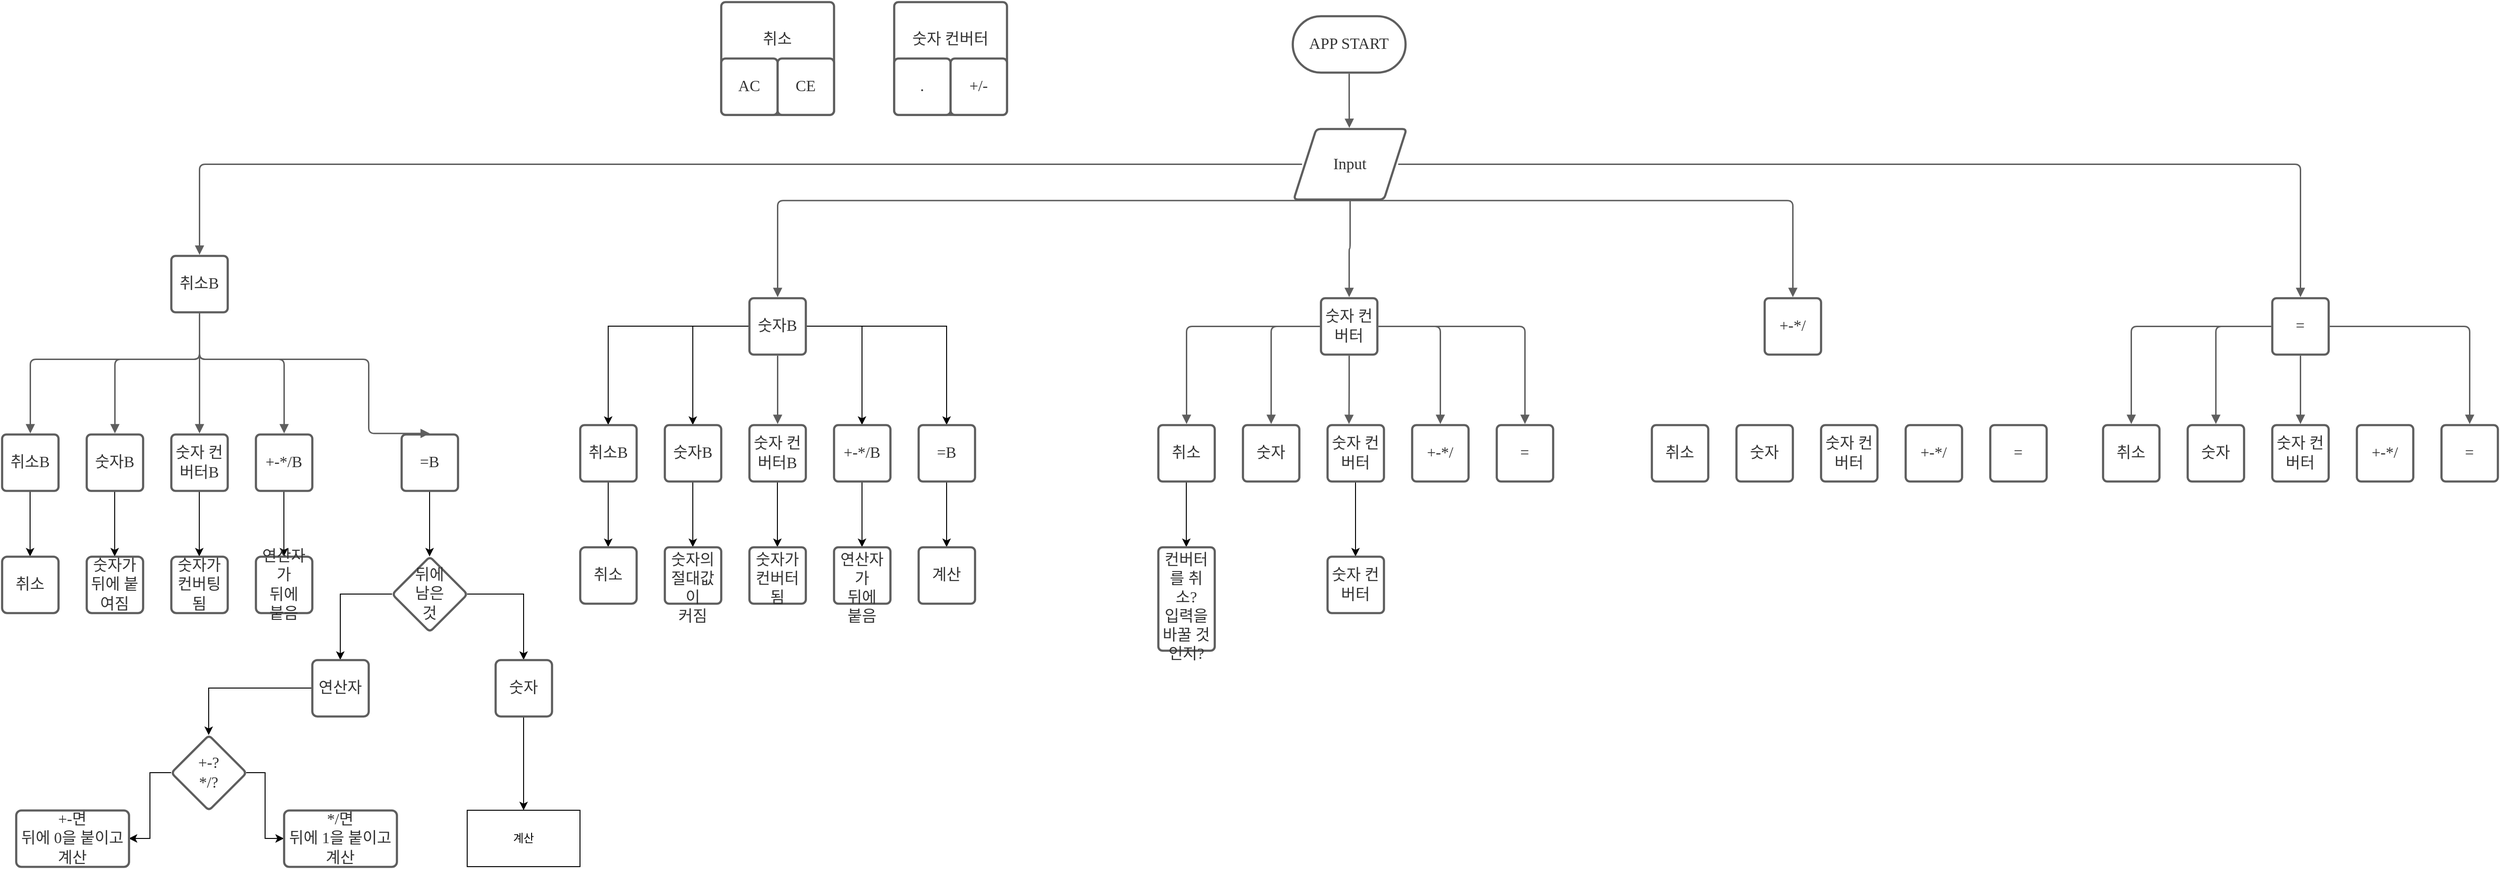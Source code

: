 <mxfile version="14.8.0" type="github" pages="4">
  <diagram id="C5RBs43oDa-KdzZeNtuy" name="Page-1">
    <mxGraphModel dx="2269" dy="733" grid="1" gridSize="10" guides="1" tooltips="1" connect="1" arrows="1" fold="1" page="1" pageScale="1" pageWidth="827" pageHeight="1169" math="0" shadow="0">
      <root>
        <mxCell id="WIyWlLk6GJQsqaUBKTNV-0" />
        <mxCell id="WIyWlLk6GJQsqaUBKTNV-1" parent="WIyWlLk6GJQsqaUBKTNV-0" />
        <UserObject label="숫자 컨버터&#xa;&#xa;" lucidchartObjectId="KyWNMwYH3WZy" id="LHgCffm70DckrtsDiC9W-60">
          <mxCell style="html=1;overflow=block;blockSpacing=1;whiteSpace=wrap;;whiteSpace=wrap;fontSize=16.7;fontFamily=Liberation Serif;fontColor=#333333;spacing=9;strokeColor=#5e5e5e;strokeOpacity=100;rounded=1;absoluteArcSize=1;arcSize=9;strokeWidth=2.3;" parent="WIyWlLk6GJQsqaUBKTNV-1" vertex="1">
            <mxGeometry x="214" y="30" width="120" height="120" as="geometry" />
          </mxCell>
        </UserObject>
        <UserObject label="." lucidchartObjectId="nuVNDIet8_oO" id="LHgCffm70DckrtsDiC9W-61">
          <mxCell style="html=1;overflow=block;blockSpacing=1;whiteSpace=wrap;;whiteSpace=wrap;fontSize=16.7;fontFamily=Liberation Serif;fontColor=#333333;spacing=3.8;strokeColor=#5E5E5E;rounded=1;absoluteArcSize=1;arcSize=9;strokeWidth=2.3;" parent="WIyWlLk6GJQsqaUBKTNV-1" vertex="1">
            <mxGeometry x="214" y="90" width="60" height="60" as="geometry" />
          </mxCell>
        </UserObject>
        <UserObject label="APP START" lucidchartObjectId="mgVNk5NFGN9b" id="LHgCffm70DckrtsDiC9W-62">
          <mxCell style="html=1;overflow=block;blockSpacing=1;whiteSpace=wrap;rounded=1;arcSize=50;whiteSpace=wrap;fontSize=16.7;fontFamily=Liberation Serif;fontColor=#333333;spacing=3.8;strokeColor=#5e5e5e;strokeOpacity=100;strokeWidth=2.3;" parent="WIyWlLk6GJQsqaUBKTNV-1" vertex="1">
            <mxGeometry x="638" y="45" width="120" height="60" as="geometry" />
          </mxCell>
        </UserObject>
        <mxCell id="l8MZ5CgI6nXlYBxxF0XL-36" style="edgeStyle=orthogonalEdgeStyle;rounded=0;orthogonalLoop=1;jettySize=auto;html=1;entryX=0.5;entryY=0;entryDx=0;entryDy=0;" parent="WIyWlLk6GJQsqaUBKTNV-1" source="LHgCffm70DckrtsDiC9W-63" target="LHgCffm70DckrtsDiC9W-89" edge="1">
          <mxGeometry relative="1" as="geometry" />
        </mxCell>
        <mxCell id="l8MZ5CgI6nXlYBxxF0XL-37" style="edgeStyle=orthogonalEdgeStyle;rounded=0;orthogonalLoop=1;jettySize=auto;html=1;" parent="WIyWlLk6GJQsqaUBKTNV-1" source="LHgCffm70DckrtsDiC9W-63" target="LHgCffm70DckrtsDiC9W-86" edge="1">
          <mxGeometry relative="1" as="geometry" />
        </mxCell>
        <mxCell id="l8MZ5CgI6nXlYBxxF0XL-38" style="edgeStyle=orthogonalEdgeStyle;rounded=0;orthogonalLoop=1;jettySize=auto;html=1;" parent="WIyWlLk6GJQsqaUBKTNV-1" source="LHgCffm70DckrtsDiC9W-63" target="LHgCffm70DckrtsDiC9W-87" edge="1">
          <mxGeometry relative="1" as="geometry" />
        </mxCell>
        <mxCell id="l8MZ5CgI6nXlYBxxF0XL-39" style="edgeStyle=orthogonalEdgeStyle;rounded=0;orthogonalLoop=1;jettySize=auto;html=1;" parent="WIyWlLk6GJQsqaUBKTNV-1" source="LHgCffm70DckrtsDiC9W-63" target="LHgCffm70DckrtsDiC9W-88" edge="1">
          <mxGeometry relative="1" as="geometry" />
        </mxCell>
        <UserObject label="숫자B" lucidchartObjectId="FrVNn2fYk4xj" id="LHgCffm70DckrtsDiC9W-63">
          <mxCell style="html=1;overflow=block;blockSpacing=1;whiteSpace=wrap;;whiteSpace=wrap;fontSize=16.7;fontFamily=Liberation Serif;fontColor=#333333;spacing=3.8;strokeColor=#5E5E5E;rounded=1;absoluteArcSize=1;arcSize=9;strokeWidth=2.3;" parent="WIyWlLk6GJQsqaUBKTNV-1" vertex="1">
            <mxGeometry x="60" y="345" width="60" height="60" as="geometry" />
          </mxCell>
        </UserObject>
        <UserObject label="Input" lucidchartObjectId="VtVNoueXyoD4" id="LHgCffm70DckrtsDiC9W-64">
          <mxCell style="html=1;overflow=block;blockSpacing=1;whiteSpace=wrap;shape=parallelogram;perimeter=parallelogramPerimeter;anchorPointDirection=0;whiteSpace=wrap;fontSize=16.7;fontFamily=Liberation Serif;fontColor=#333333;spacing=3.8;strokeColor=#5e5e5e;strokeOpacity=100;rounded=1;absoluteArcSize=1;arcSize=9;strokeWidth=2.3;" parent="WIyWlLk6GJQsqaUBKTNV-1" vertex="1">
            <mxGeometry x="639" y="165" width="120" height="75" as="geometry" />
          </mxCell>
        </UserObject>
        <UserObject label="" lucidchartObjectId="9tVNHRGeXCmq" id="LHgCffm70DckrtsDiC9W-65">
          <mxCell style="html=1;jettySize=18;whiteSpace=wrap;fontSize=13;strokeColor=#5E5E5E;strokeWidth=1.5;rounded=1;arcSize=12;edgeStyle=orthogonalEdgeStyle;startArrow=none;;endArrow=block;endFill=1;;exitX=0.5;exitY=1.019;exitPerimeter=0;entryX=0.493;entryY=-0.015;entryPerimeter=0;" parent="WIyWlLk6GJQsqaUBKTNV-1" source="LHgCffm70DckrtsDiC9W-62" target="LHgCffm70DckrtsDiC9W-64" edge="1">
            <mxGeometry width="100" height="100" relative="1" as="geometry">
              <Array as="points" />
            </mxGeometry>
          </mxCell>
        </UserObject>
        <UserObject label="+-*/" lucidchartObjectId="huVNpf~aIurz" id="LHgCffm70DckrtsDiC9W-66">
          <mxCell style="html=1;overflow=block;blockSpacing=1;whiteSpace=wrap;;whiteSpace=wrap;fontSize=16.7;fontFamily=Liberation Serif;fontColor=#333333;spacing=3.8;strokeColor=#5E5E5E;rounded=1;absoluteArcSize=1;arcSize=9;strokeWidth=2.3;" parent="WIyWlLk6GJQsqaUBKTNV-1" vertex="1">
            <mxGeometry x="1140" y="345" width="60" height="60" as="geometry" />
          </mxCell>
        </UserObject>
        <UserObject label="+/-" lucidchartObjectId="JuVNcj0YmX0R" id="LHgCffm70DckrtsDiC9W-67">
          <mxCell style="html=1;overflow=block;blockSpacing=1;whiteSpace=wrap;;whiteSpace=wrap;fontSize=16.7;fontFamily=Liberation Serif;fontColor=#333333;spacing=3.8;strokeColor=#5E5E5E;rounded=1;absoluteArcSize=1;arcSize=9;strokeWidth=2.3;" parent="WIyWlLk6GJQsqaUBKTNV-1" vertex="1">
            <mxGeometry x="274" y="90" width="60" height="60" as="geometry" />
          </mxCell>
        </UserObject>
        <UserObject label="=" lucidchartObjectId="VuVNXW7MkGjs" id="LHgCffm70DckrtsDiC9W-68">
          <mxCell style="html=1;overflow=block;blockSpacing=1;whiteSpace=wrap;;whiteSpace=wrap;fontSize=16.7;fontFamily=Liberation Serif;fontColor=#333333;spacing=3.8;strokeColor=#5E5E5E;rounded=1;absoluteArcSize=1;arcSize=9;strokeWidth=2.3;" parent="WIyWlLk6GJQsqaUBKTNV-1" vertex="1">
            <mxGeometry x="1680" y="345" width="60" height="60" as="geometry" />
          </mxCell>
        </UserObject>
        <mxCell id="LHgCffm70DckrtsDiC9W-69" value="" style="group;dropTarget=0;" parent="WIyWlLk6GJQsqaUBKTNV-1" vertex="1">
          <mxGeometry x="30" y="30" width="120" height="120" as="geometry" />
        </mxCell>
        <UserObject label="취소&#xa;&#xa;" lucidchartObjectId="tyWNK231tR8q" id="LHgCffm70DckrtsDiC9W-70">
          <mxCell style="html=1;overflow=block;blockSpacing=1;whiteSpace=wrap;;whiteSpace=wrap;fontSize=16.7;fontFamily=Liberation Serif;fontColor=#333333;spacing=3.8;strokeColor=#5e5e5e;strokeOpacity=100;rounded=1;absoluteArcSize=1;arcSize=9;strokeWidth=2.3;" parent="LHgCffm70DckrtsDiC9W-69" vertex="1">
            <mxGeometry width="120" height="120" as="geometry" />
          </mxCell>
        </UserObject>
        <UserObject label="AC" lucidchartObjectId="uuVNdAeCr.8q" id="LHgCffm70DckrtsDiC9W-71">
          <mxCell style="html=1;overflow=block;blockSpacing=1;whiteSpace=wrap;;whiteSpace=wrap;fontSize=16.7;fontFamily=Liberation Serif;fontColor=#333333;spacing=3.8;strokeColor=#5E5E5E;rounded=1;absoluteArcSize=1;arcSize=9;strokeWidth=2.3;" parent="LHgCffm70DckrtsDiC9W-69" vertex="1">
            <mxGeometry y="60" width="60" height="60" as="geometry" />
          </mxCell>
        </UserObject>
        <UserObject label="CE" lucidchartObjectId="CuVNtVET2As3" id="LHgCffm70DckrtsDiC9W-72">
          <mxCell style="html=1;overflow=block;blockSpacing=1;whiteSpace=wrap;;whiteSpace=wrap;fontSize=16.7;fontFamily=Liberation Serif;fontColor=#333333;spacing=3.8;strokeColor=#5E5E5E;rounded=1;absoluteArcSize=1;arcSize=9;strokeWidth=2.3;" parent="LHgCffm70DckrtsDiC9W-69" vertex="1">
            <mxGeometry x="60" y="60" width="60" height="60" as="geometry" />
          </mxCell>
        </UserObject>
        <UserObject label="취소B" lucidchartObjectId="pzWN5SUizB4i" id="LHgCffm70DckrtsDiC9W-73">
          <mxCell style="html=1;overflow=block;blockSpacing=1;whiteSpace=wrap;;whiteSpace=wrap;fontSize=16.7;fontFamily=Liberation Serif;fontColor=#333333;spacing=3.8;strokeColor=#5e5e5e;strokeOpacity=100;rounded=1;absoluteArcSize=1;arcSize=9;strokeWidth=2.3;" parent="WIyWlLk6GJQsqaUBKTNV-1" vertex="1">
            <mxGeometry x="-555" y="300" width="60" height="60" as="geometry" />
          </mxCell>
        </UserObject>
        <UserObject label="" lucidchartObjectId="uzWN5B541Nzq" id="LHgCffm70DckrtsDiC9W-74">
          <mxCell style="html=1;jettySize=18;whiteSpace=wrap;fontSize=13;strokeColor=#5E5E5E;strokeWidth=1.5;rounded=1;arcSize=12;edgeStyle=orthogonalEdgeStyle;startArrow=none;;endArrow=block;endFill=1;;exitX=0.074;exitY=0.5;exitPerimeter=0;entryX=0.5;entryY=-0.019;entryPerimeter=0;" parent="WIyWlLk6GJQsqaUBKTNV-1" source="LHgCffm70DckrtsDiC9W-64" target="LHgCffm70DckrtsDiC9W-73" edge="1">
            <mxGeometry width="100" height="100" relative="1" as="geometry">
              <Array as="points" />
            </mxGeometry>
          </mxCell>
        </UserObject>
        <UserObject label="" lucidchartObjectId="WzWNBxfU9d6w" id="LHgCffm70DckrtsDiC9W-75">
          <mxCell style="html=1;jettySize=18;whiteSpace=wrap;fontSize=13;strokeColor=#5E5E5E;strokeWidth=1.5;rounded=1;arcSize=12;edgeStyle=orthogonalEdgeStyle;startArrow=none;;endArrow=block;endFill=1;;exitX=0.5;exitY=1.015;exitPerimeter=0;entryX=0.5;entryY=-0.019;entryPerimeter=0;" parent="WIyWlLk6GJQsqaUBKTNV-1" source="LHgCffm70DckrtsDiC9W-64" target="LHgCffm70DckrtsDiC9W-63" edge="1">
            <mxGeometry width="100" height="100" relative="1" as="geometry">
              <Array as="points" />
            </mxGeometry>
          </mxCell>
        </UserObject>
        <UserObject label="" lucidchartObjectId="5zWNppFRCRT6" id="LHgCffm70DckrtsDiC9W-76">
          <mxCell style="html=1;jettySize=18;whiteSpace=wrap;fontSize=13;strokeColor=#5E5E5E;strokeWidth=1.5;rounded=1;arcSize=12;edgeStyle=orthogonalEdgeStyle;startArrow=none;;endArrow=block;endFill=1;;exitX=0.5;exitY=1.015;exitPerimeter=0;entryX=0.5;entryY=-0.019;entryPerimeter=0;" parent="WIyWlLk6GJQsqaUBKTNV-1" source="LHgCffm70DckrtsDiC9W-64" target="LHgCffm70DckrtsDiC9W-66" edge="1">
            <mxGeometry width="100" height="100" relative="1" as="geometry">
              <Array as="points" />
            </mxGeometry>
          </mxCell>
        </UserObject>
        <UserObject label="" lucidchartObjectId="8zWNEKR9Epkz" id="LHgCffm70DckrtsDiC9W-77">
          <mxCell style="html=1;jettySize=18;whiteSpace=wrap;fontSize=13;strokeColor=#5E5E5E;strokeWidth=1.5;rounded=1;arcSize=12;edgeStyle=orthogonalEdgeStyle;startArrow=none;;endArrow=block;endFill=1;;exitX=0.926;exitY=0.5;exitPerimeter=0;entryX=0.5;entryY=-0.019;entryPerimeter=0;" parent="WIyWlLk6GJQsqaUBKTNV-1" source="LHgCffm70DckrtsDiC9W-64" target="LHgCffm70DckrtsDiC9W-68" edge="1">
            <mxGeometry width="100" height="100" relative="1" as="geometry">
              <Array as="points" />
            </mxGeometry>
          </mxCell>
        </UserObject>
        <UserObject label="숫자 컨버터" lucidchartObjectId="iAWNhnu0p_EX" id="LHgCffm70DckrtsDiC9W-78">
          <mxCell style="html=1;overflow=block;blockSpacing=1;whiteSpace=wrap;;whiteSpace=wrap;fontSize=16.7;fontFamily=Liberation Serif;fontColor=#333333;spacing=3.8;strokeColor=#5e5e5e;strokeOpacity=100;rounded=1;absoluteArcSize=1;arcSize=9;strokeWidth=2.3;" parent="WIyWlLk6GJQsqaUBKTNV-1" vertex="1">
            <mxGeometry x="668" y="345" width="60" height="60" as="geometry" />
          </mxCell>
        </UserObject>
        <UserObject label="" lucidchartObjectId="yAWNPv2~ir_E" id="LHgCffm70DckrtsDiC9W-79">
          <mxCell style="html=1;jettySize=18;whiteSpace=wrap;fontSize=13;strokeColor=#5E5E5E;strokeWidth=1.5;rounded=1;arcSize=12;edgeStyle=orthogonalEdgeStyle;startArrow=none;;endArrow=block;endFill=1;;exitX=0.5;exitY=1.015;exitPerimeter=0;entryX=0.5;entryY=-0.019;entryPerimeter=0;" parent="WIyWlLk6GJQsqaUBKTNV-1" source="LHgCffm70DckrtsDiC9W-64" target="LHgCffm70DckrtsDiC9W-78" edge="1">
            <mxGeometry width="100" height="100" relative="1" as="geometry">
              <Array as="points" />
            </mxGeometry>
          </mxCell>
        </UserObject>
        <mxCell id="l8MZ5CgI6nXlYBxxF0XL-3" value="" style="edgeStyle=orthogonalEdgeStyle;rounded=0;orthogonalLoop=1;jettySize=auto;html=1;" parent="WIyWlLk6GJQsqaUBKTNV-1" source="LHgCffm70DckrtsDiC9W-80" target="l8MZ5CgI6nXlYBxxF0XL-2" edge="1">
          <mxGeometry relative="1" as="geometry" />
        </mxCell>
        <UserObject label="숫자B" lucidchartObjectId="VAWNCtU7L_xC" id="LHgCffm70DckrtsDiC9W-80">
          <mxCell style="html=1;overflow=block;blockSpacing=1;whiteSpace=wrap;;whiteSpace=wrap;fontSize=16.7;fontFamily=Liberation Serif;fontColor=#333333;spacing=3.8;strokeColor=#5E5E5E;rounded=1;absoluteArcSize=1;arcSize=9;strokeWidth=2.3;" parent="WIyWlLk6GJQsqaUBKTNV-1" vertex="1">
            <mxGeometry x="-645" y="490" width="60" height="60" as="geometry" />
          </mxCell>
        </UserObject>
        <mxCell id="l8MZ5CgI6nXlYBxxF0XL-7" value="" style="edgeStyle=orthogonalEdgeStyle;rounded=0;orthogonalLoop=1;jettySize=auto;html=1;" parent="WIyWlLk6GJQsqaUBKTNV-1" source="LHgCffm70DckrtsDiC9W-81" target="l8MZ5CgI6nXlYBxxF0XL-6" edge="1">
          <mxGeometry relative="1" as="geometry" />
        </mxCell>
        <UserObject label="+-*/B" lucidchartObjectId="VAWNjOx-.~yW" id="LHgCffm70DckrtsDiC9W-81">
          <mxCell style="html=1;overflow=block;blockSpacing=1;whiteSpace=wrap;;whiteSpace=wrap;fontSize=16.7;fontFamily=Liberation Serif;fontColor=#333333;spacing=3.8;strokeColor=#5E5E5E;rounded=1;absoluteArcSize=1;arcSize=9;strokeWidth=2.3;" parent="WIyWlLk6GJQsqaUBKTNV-1" vertex="1">
            <mxGeometry x="-465" y="490" width="60" height="60" as="geometry" />
          </mxCell>
        </UserObject>
        <mxCell id="l8MZ5CgI6nXlYBxxF0XL-12" value="" style="edgeStyle=orthogonalEdgeStyle;rounded=0;orthogonalLoop=1;jettySize=auto;html=1;" parent="WIyWlLk6GJQsqaUBKTNV-1" source="LHgCffm70DckrtsDiC9W-82" target="l8MZ5CgI6nXlYBxxF0XL-11" edge="1">
          <mxGeometry relative="1" as="geometry" />
        </mxCell>
        <UserObject label="=B" lucidchartObjectId="VAWNIYZVF3Uf" id="LHgCffm70DckrtsDiC9W-82">
          <mxCell style="html=1;overflow=block;blockSpacing=1;whiteSpace=wrap;;whiteSpace=wrap;fontSize=16.7;fontFamily=Liberation Serif;fontColor=#333333;spacing=3.8;strokeColor=#5E5E5E;rounded=1;absoluteArcSize=1;arcSize=9;strokeWidth=2.3;" parent="WIyWlLk6GJQsqaUBKTNV-1" vertex="1">
            <mxGeometry x="-310" y="490" width="60" height="60" as="geometry" />
          </mxCell>
        </UserObject>
        <mxCell id="l8MZ5CgI6nXlYBxxF0XL-1" value="" style="edgeStyle=orthogonalEdgeStyle;rounded=0;orthogonalLoop=1;jettySize=auto;html=1;" parent="WIyWlLk6GJQsqaUBKTNV-1" source="LHgCffm70DckrtsDiC9W-83" target="l8MZ5CgI6nXlYBxxF0XL-0" edge="1">
          <mxGeometry relative="1" as="geometry" />
        </mxCell>
        <UserObject label="취소B" lucidchartObjectId="VAWN3B7jyMYn" id="LHgCffm70DckrtsDiC9W-83">
          <mxCell style="html=1;overflow=block;blockSpacing=1;whiteSpace=wrap;;whiteSpace=wrap;fontSize=16.7;fontFamily=Liberation Serif;fontColor=#333333;spacing=3.8;strokeColor=#5e5e5e;strokeOpacity=100;rounded=1;absoluteArcSize=1;arcSize=9;strokeWidth=2.3;" parent="WIyWlLk6GJQsqaUBKTNV-1" vertex="1">
            <mxGeometry x="-735" y="490" width="60" height="60" as="geometry" />
          </mxCell>
        </UserObject>
        <mxCell id="l8MZ5CgI6nXlYBxxF0XL-5" value="" style="edgeStyle=orthogonalEdgeStyle;rounded=0;orthogonalLoop=1;jettySize=auto;html=1;" parent="WIyWlLk6GJQsqaUBKTNV-1" source="LHgCffm70DckrtsDiC9W-84" target="l8MZ5CgI6nXlYBxxF0XL-4" edge="1">
          <mxGeometry relative="1" as="geometry" />
        </mxCell>
        <UserObject label="숫자 컨버터B" lucidchartObjectId="VAWNYlmkgUb." id="LHgCffm70DckrtsDiC9W-84">
          <mxCell style="html=1;overflow=block;blockSpacing=1;whiteSpace=wrap;;whiteSpace=wrap;fontSize=16.7;fontFamily=Liberation Serif;fontColor=#333333;spacing=3.8;strokeColor=#5e5e5e;strokeOpacity=100;rounded=1;absoluteArcSize=1;arcSize=9;strokeWidth=2.3;" parent="WIyWlLk6GJQsqaUBKTNV-1" vertex="1">
            <mxGeometry x="-555" y="490" width="60" height="60" as="geometry" />
          </mxCell>
        </UserObject>
        <UserObject label="" lucidchartObjectId="YBWNUhkeMUw2" id="LHgCffm70DckrtsDiC9W-85">
          <mxCell style="html=1;jettySize=18;whiteSpace=wrap;fontSize=13;strokeColor=#5E5E5E;strokeWidth=1.5;rounded=1;arcSize=12;edgeStyle=orthogonalEdgeStyle;startArrow=none;;endArrow=block;endFill=1;;exitX=0.5;exitY=1.019;exitPerimeter=0;entryX=0.5;entryY=-0.019;entryPerimeter=0;" parent="WIyWlLk6GJQsqaUBKTNV-1" source="LHgCffm70DckrtsDiC9W-63" target="LHgCffm70DckrtsDiC9W-90" edge="1">
            <mxGeometry width="100" height="100" relative="1" as="geometry">
              <Array as="points" />
            </mxGeometry>
          </mxCell>
        </UserObject>
        <mxCell id="l8MZ5CgI6nXlYBxxF0XL-43" value="" style="edgeStyle=orthogonalEdgeStyle;rounded=0;orthogonalLoop=1;jettySize=auto;html=1;" parent="WIyWlLk6GJQsqaUBKTNV-1" source="LHgCffm70DckrtsDiC9W-86" target="l8MZ5CgI6nXlYBxxF0XL-42" edge="1">
          <mxGeometry relative="1" as="geometry" />
        </mxCell>
        <UserObject label="숫자B" lucidchartObjectId="-CWNdIuwsPOV" id="LHgCffm70DckrtsDiC9W-86">
          <mxCell style="html=1;overflow=block;blockSpacing=1;whiteSpace=wrap;;whiteSpace=wrap;fontSize=16.7;fontFamily=Liberation Serif;fontColor=#333333;spacing=3.8;strokeColor=#5E5E5E;rounded=1;absoluteArcSize=1;arcSize=9;strokeWidth=2.3;" parent="WIyWlLk6GJQsqaUBKTNV-1" vertex="1">
            <mxGeometry x="-30" y="480" width="60" height="60" as="geometry" />
          </mxCell>
        </UserObject>
        <mxCell id="l8MZ5CgI6nXlYBxxF0XL-47" value="" style="edgeStyle=orthogonalEdgeStyle;rounded=0;orthogonalLoop=1;jettySize=auto;html=1;" parent="WIyWlLk6GJQsqaUBKTNV-1" source="LHgCffm70DckrtsDiC9W-87" target="l8MZ5CgI6nXlYBxxF0XL-46" edge="1">
          <mxGeometry relative="1" as="geometry" />
        </mxCell>
        <UserObject label="+-*/B" lucidchartObjectId="-CWNX-4qVxLB" id="LHgCffm70DckrtsDiC9W-87">
          <mxCell style="html=1;overflow=block;blockSpacing=1;whiteSpace=wrap;;whiteSpace=wrap;fontSize=16.7;fontFamily=Liberation Serif;fontColor=#333333;spacing=3.8;strokeColor=#5E5E5E;rounded=1;absoluteArcSize=1;arcSize=9;strokeWidth=2.3;" parent="WIyWlLk6GJQsqaUBKTNV-1" vertex="1">
            <mxGeometry x="150" y="480" width="60" height="60" as="geometry" />
          </mxCell>
        </UserObject>
        <mxCell id="l8MZ5CgI6nXlYBxxF0XL-49" value="" style="edgeStyle=orthogonalEdgeStyle;rounded=0;orthogonalLoop=1;jettySize=auto;html=1;" parent="WIyWlLk6GJQsqaUBKTNV-1" source="LHgCffm70DckrtsDiC9W-88" target="l8MZ5CgI6nXlYBxxF0XL-48" edge="1">
          <mxGeometry relative="1" as="geometry" />
        </mxCell>
        <UserObject label="=B" lucidchartObjectId="-CWNwePAIb5S" id="LHgCffm70DckrtsDiC9W-88">
          <mxCell style="html=1;overflow=block;blockSpacing=1;whiteSpace=wrap;;whiteSpace=wrap;fontSize=16.7;fontFamily=Liberation Serif;fontColor=#333333;spacing=3.8;strokeColor=#5E5E5E;rounded=1;absoluteArcSize=1;arcSize=9;strokeWidth=2.3;" parent="WIyWlLk6GJQsqaUBKTNV-1" vertex="1">
            <mxGeometry x="240" y="480" width="60" height="60" as="geometry" />
          </mxCell>
        </UserObject>
        <mxCell id="l8MZ5CgI6nXlYBxxF0XL-41" value="" style="edgeStyle=orthogonalEdgeStyle;rounded=0;orthogonalLoop=1;jettySize=auto;html=1;" parent="WIyWlLk6GJQsqaUBKTNV-1" source="LHgCffm70DckrtsDiC9W-89" target="l8MZ5CgI6nXlYBxxF0XL-40" edge="1">
          <mxGeometry relative="1" as="geometry" />
        </mxCell>
        <UserObject label="취소B" lucidchartObjectId="-CWNaBy1x~v." id="LHgCffm70DckrtsDiC9W-89">
          <mxCell style="html=1;overflow=block;blockSpacing=1;whiteSpace=wrap;;whiteSpace=wrap;fontSize=16.7;fontFamily=Liberation Serif;fontColor=#333333;spacing=3.8;strokeColor=#5e5e5e;strokeOpacity=100;rounded=1;absoluteArcSize=1;arcSize=9;strokeWidth=2.3;" parent="WIyWlLk6GJQsqaUBKTNV-1" vertex="1">
            <mxGeometry x="-120" y="480" width="60" height="60" as="geometry" />
          </mxCell>
        </UserObject>
        <mxCell id="l8MZ5CgI6nXlYBxxF0XL-45" value="" style="edgeStyle=orthogonalEdgeStyle;rounded=0;orthogonalLoop=1;jettySize=auto;html=1;" parent="WIyWlLk6GJQsqaUBKTNV-1" source="LHgCffm70DckrtsDiC9W-90" target="l8MZ5CgI6nXlYBxxF0XL-44" edge="1">
          <mxGeometry relative="1" as="geometry" />
        </mxCell>
        <UserObject label="숫자 컨버터B" lucidchartObjectId="-CWNiwfdcrNu" id="LHgCffm70DckrtsDiC9W-90">
          <mxCell style="html=1;overflow=block;blockSpacing=1;whiteSpace=wrap;;whiteSpace=wrap;fontSize=16.7;fontFamily=Liberation Serif;fontColor=#333333;spacing=3.8;strokeColor=#5e5e5e;strokeOpacity=100;rounded=1;absoluteArcSize=1;arcSize=9;strokeWidth=2.3;" parent="WIyWlLk6GJQsqaUBKTNV-1" vertex="1">
            <mxGeometry x="60" y="480" width="60" height="60" as="geometry" />
          </mxCell>
        </UserObject>
        <UserObject label="숫자" lucidchartObjectId="pDWNaYc4GsOQ" id="LHgCffm70DckrtsDiC9W-91">
          <mxCell style="html=1;overflow=block;blockSpacing=1;whiteSpace=wrap;;whiteSpace=wrap;fontSize=16.7;fontFamily=Liberation Serif;fontColor=#333333;spacing=3.8;strokeColor=#5E5E5E;rounded=1;absoluteArcSize=1;arcSize=9;strokeWidth=2.3;" parent="WIyWlLk6GJQsqaUBKTNV-1" vertex="1">
            <mxGeometry x="585" y="480" width="60" height="60" as="geometry" />
          </mxCell>
        </UserObject>
        <UserObject label="+-*/" lucidchartObjectId="pDWNeIke1l2_" id="LHgCffm70DckrtsDiC9W-92">
          <mxCell style="html=1;overflow=block;blockSpacing=1;whiteSpace=wrap;;whiteSpace=wrap;fontSize=16.7;fontFamily=Liberation Serif;fontColor=#333333;spacing=3.8;strokeColor=#5E5E5E;rounded=1;absoluteArcSize=1;arcSize=9;strokeWidth=2.3;" parent="WIyWlLk6GJQsqaUBKTNV-1" vertex="1">
            <mxGeometry x="765" y="480" width="60" height="60" as="geometry" />
          </mxCell>
        </UserObject>
        <UserObject label="=" lucidchartObjectId="pDWNMKfy0GQz" id="LHgCffm70DckrtsDiC9W-93">
          <mxCell style="html=1;overflow=block;blockSpacing=1;whiteSpace=wrap;;whiteSpace=wrap;fontSize=16.7;fontFamily=Liberation Serif;fontColor=#333333;spacing=3.8;strokeColor=#5E5E5E;rounded=1;absoluteArcSize=1;arcSize=9;strokeWidth=2.3;" parent="WIyWlLk6GJQsqaUBKTNV-1" vertex="1">
            <mxGeometry x="855" y="480" width="60" height="60" as="geometry" />
          </mxCell>
        </UserObject>
        <mxCell id="l8MZ5CgI6nXlYBxxF0XL-51" value="" style="edgeStyle=orthogonalEdgeStyle;rounded=0;orthogonalLoop=1;jettySize=auto;html=1;" parent="WIyWlLk6GJQsqaUBKTNV-1" source="LHgCffm70DckrtsDiC9W-94" target="l8MZ5CgI6nXlYBxxF0XL-50" edge="1">
          <mxGeometry relative="1" as="geometry" />
        </mxCell>
        <UserObject label="취소" lucidchartObjectId="pDWNdVCs~D7K" id="LHgCffm70DckrtsDiC9W-94">
          <mxCell style="html=1;overflow=block;blockSpacing=1;whiteSpace=wrap;;whiteSpace=wrap;fontSize=16.7;fontFamily=Liberation Serif;fontColor=#333333;spacing=3.8;strokeColor=#5e5e5e;strokeOpacity=100;rounded=1;absoluteArcSize=1;arcSize=9;strokeWidth=2.3;" parent="WIyWlLk6GJQsqaUBKTNV-1" vertex="1">
            <mxGeometry x="495" y="480" width="60" height="60" as="geometry" />
          </mxCell>
        </UserObject>
        <mxCell id="l8MZ5CgI6nXlYBxxF0XL-55" value="" style="edgeStyle=orthogonalEdgeStyle;rounded=0;orthogonalLoop=1;jettySize=auto;html=1;" parent="WIyWlLk6GJQsqaUBKTNV-1" source="LHgCffm70DckrtsDiC9W-95" target="l8MZ5CgI6nXlYBxxF0XL-54" edge="1">
          <mxGeometry relative="1" as="geometry" />
        </mxCell>
        <UserObject label="숫자 컨버터" lucidchartObjectId="pDWNcTIIC2K_" id="LHgCffm70DckrtsDiC9W-95">
          <mxCell style="html=1;overflow=block;blockSpacing=1;whiteSpace=wrap;;whiteSpace=wrap;fontSize=16.7;fontFamily=Liberation Serif;fontColor=#333333;spacing=3.8;strokeColor=#5e5e5e;strokeOpacity=100;rounded=1;absoluteArcSize=1;arcSize=9;strokeWidth=2.3;" parent="WIyWlLk6GJQsqaUBKTNV-1" vertex="1">
            <mxGeometry x="675" y="480" width="60" height="60" as="geometry" />
          </mxCell>
        </UserObject>
        <UserObject label="숫자" lucidchartObjectId="RDWNTMhx3S.f" id="LHgCffm70DckrtsDiC9W-96">
          <mxCell style="html=1;overflow=block;blockSpacing=1;whiteSpace=wrap;;whiteSpace=wrap;fontSize=16.7;fontFamily=Liberation Serif;fontColor=#333333;spacing=3.8;strokeColor=#5E5E5E;rounded=1;absoluteArcSize=1;arcSize=9;strokeWidth=2.3;" parent="WIyWlLk6GJQsqaUBKTNV-1" vertex="1">
            <mxGeometry x="1110" y="480" width="60" height="60" as="geometry" />
          </mxCell>
        </UserObject>
        <UserObject label="+-*/" lucidchartObjectId="RDWNgylKgni7" id="LHgCffm70DckrtsDiC9W-97">
          <mxCell style="html=1;overflow=block;blockSpacing=1;whiteSpace=wrap;;whiteSpace=wrap;fontSize=16.7;fontFamily=Liberation Serif;fontColor=#333333;spacing=3.8;strokeColor=#5E5E5E;rounded=1;absoluteArcSize=1;arcSize=9;strokeWidth=2.3;" parent="WIyWlLk6GJQsqaUBKTNV-1" vertex="1">
            <mxGeometry x="1290" y="480" width="60" height="60" as="geometry" />
          </mxCell>
        </UserObject>
        <UserObject label="=" lucidchartObjectId="RDWNwD.DXgcY" id="LHgCffm70DckrtsDiC9W-98">
          <mxCell style="html=1;overflow=block;blockSpacing=1;whiteSpace=wrap;;whiteSpace=wrap;fontSize=16.7;fontFamily=Liberation Serif;fontColor=#333333;spacing=3.8;strokeColor=#5E5E5E;rounded=1;absoluteArcSize=1;arcSize=9;strokeWidth=2.3;" parent="WIyWlLk6GJQsqaUBKTNV-1" vertex="1">
            <mxGeometry x="1380" y="480" width="60" height="60" as="geometry" />
          </mxCell>
        </UserObject>
        <UserObject label="취소" lucidchartObjectId="RDWNLELBqpMG" id="LHgCffm70DckrtsDiC9W-99">
          <mxCell style="html=1;overflow=block;blockSpacing=1;whiteSpace=wrap;;whiteSpace=wrap;fontSize=16.7;fontFamily=Liberation Serif;fontColor=#333333;spacing=3.8;strokeColor=#5e5e5e;strokeOpacity=100;rounded=1;absoluteArcSize=1;arcSize=9;strokeWidth=2.3;" parent="WIyWlLk6GJQsqaUBKTNV-1" vertex="1">
            <mxGeometry x="1020" y="480" width="60" height="60" as="geometry" />
          </mxCell>
        </UserObject>
        <UserObject label="숫자 컨버터" lucidchartObjectId="RDWNYVXhBpAC" id="LHgCffm70DckrtsDiC9W-100">
          <mxCell style="html=1;overflow=block;blockSpacing=1;whiteSpace=wrap;;whiteSpace=wrap;fontSize=16.7;fontFamily=Liberation Serif;fontColor=#333333;spacing=3.8;strokeColor=#5e5e5e;strokeOpacity=100;rounded=1;absoluteArcSize=1;arcSize=9;strokeWidth=2.3;" parent="WIyWlLk6GJQsqaUBKTNV-1" vertex="1">
            <mxGeometry x="1200" y="480" width="60" height="60" as="geometry" />
          </mxCell>
        </UserObject>
        <UserObject label="숫자" lucidchartObjectId="VDWNOdi5buN4" id="LHgCffm70DckrtsDiC9W-101">
          <mxCell style="html=1;overflow=block;blockSpacing=1;whiteSpace=wrap;;whiteSpace=wrap;fontSize=16.7;fontFamily=Liberation Serif;fontColor=#333333;spacing=3.8;strokeColor=#5E5E5E;rounded=1;absoluteArcSize=1;arcSize=9;strokeWidth=2.3;" parent="WIyWlLk6GJQsqaUBKTNV-1" vertex="1">
            <mxGeometry x="1590" y="480" width="60" height="60" as="geometry" />
          </mxCell>
        </UserObject>
        <UserObject label="+-*/" lucidchartObjectId="VDWNwym2ruTh" id="LHgCffm70DckrtsDiC9W-102">
          <mxCell style="html=1;overflow=block;blockSpacing=1;whiteSpace=wrap;;whiteSpace=wrap;fontSize=16.7;fontFamily=Liberation Serif;fontColor=#333333;spacing=3.8;strokeColor=#5E5E5E;rounded=1;absoluteArcSize=1;arcSize=9;strokeWidth=2.3;" parent="WIyWlLk6GJQsqaUBKTNV-1" vertex="1">
            <mxGeometry x="1770" y="480" width="60" height="60" as="geometry" />
          </mxCell>
        </UserObject>
        <UserObject label="=" lucidchartObjectId="VDWNTohvCk~K" id="LHgCffm70DckrtsDiC9W-103">
          <mxCell style="html=1;overflow=block;blockSpacing=1;whiteSpace=wrap;;whiteSpace=wrap;fontSize=16.7;fontFamily=Liberation Serif;fontColor=#333333;spacing=3.8;strokeColor=#5E5E5E;rounded=1;absoluteArcSize=1;arcSize=9;strokeWidth=2.3;" parent="WIyWlLk6GJQsqaUBKTNV-1" vertex="1">
            <mxGeometry x="1860" y="480" width="60" height="60" as="geometry" />
          </mxCell>
        </UserObject>
        <UserObject label="취소" lucidchartObjectId="VDWNFan4HmiI" id="LHgCffm70DckrtsDiC9W-104">
          <mxCell style="html=1;overflow=block;blockSpacing=1;whiteSpace=wrap;;whiteSpace=wrap;fontSize=16.7;fontFamily=Liberation Serif;fontColor=#333333;spacing=3.8;strokeColor=#5e5e5e;strokeOpacity=100;rounded=1;absoluteArcSize=1;arcSize=9;strokeWidth=2.3;" parent="WIyWlLk6GJQsqaUBKTNV-1" vertex="1">
            <mxGeometry x="1500" y="480" width="60" height="60" as="geometry" />
          </mxCell>
        </UserObject>
        <UserObject label="숫자 컨버터" lucidchartObjectId="VDWNVU_6s1PR" id="LHgCffm70DckrtsDiC9W-105">
          <mxCell style="html=1;overflow=block;blockSpacing=1;whiteSpace=wrap;;whiteSpace=wrap;fontSize=16.7;fontFamily=Liberation Serif;fontColor=#333333;spacing=3.8;strokeColor=#5e5e5e;strokeOpacity=100;rounded=1;absoluteArcSize=1;arcSize=9;strokeWidth=2.3;" parent="WIyWlLk6GJQsqaUBKTNV-1" vertex="1">
            <mxGeometry x="1680" y="480" width="60" height="60" as="geometry" />
          </mxCell>
        </UserObject>
        <UserObject label="" lucidchartObjectId="gEWNYRE~JRFa" id="LHgCffm70DckrtsDiC9W-106">
          <mxCell style="html=1;jettySize=18;whiteSpace=wrap;fontSize=13;strokeColor=#5E5E5E;strokeWidth=1.5;rounded=1;arcSize=12;edgeStyle=orthogonalEdgeStyle;startArrow=none;;endArrow=block;endFill=1;;exitX=0.5;exitY=1.019;exitPerimeter=0;entryX=0.38;entryY=-0.019;entryPerimeter=0;" parent="WIyWlLk6GJQsqaUBKTNV-1" source="LHgCffm70DckrtsDiC9W-78" target="LHgCffm70DckrtsDiC9W-95" edge="1">
            <mxGeometry width="100" height="100" relative="1" as="geometry">
              <Array as="points" />
            </mxGeometry>
          </mxCell>
        </UserObject>
        <UserObject label="" lucidchartObjectId="MEWNzr0UJWp8" id="LHgCffm70DckrtsDiC9W-107">
          <mxCell style="html=1;jettySize=18;whiteSpace=wrap;fontSize=13;strokeColor=#5E5E5E;strokeWidth=1.5;rounded=1;arcSize=12;edgeStyle=orthogonalEdgeStyle;startArrow=none;;endArrow=block;endFill=1;;exitX=0.5;exitY=1.019;exitPerimeter=0;entryX=0.5;entryY=-0.019;entryPerimeter=0;" parent="WIyWlLk6GJQsqaUBKTNV-1" source="LHgCffm70DckrtsDiC9W-73" target="LHgCffm70DckrtsDiC9W-83" edge="1">
            <mxGeometry width="100" height="100" relative="1" as="geometry">
              <Array as="points">
                <mxPoint x="-525" y="410" />
                <mxPoint x="-705" y="410" />
              </Array>
            </mxGeometry>
          </mxCell>
        </UserObject>
        <UserObject label="" lucidchartObjectId="UEWNK8NKEa57" id="LHgCffm70DckrtsDiC9W-108">
          <mxCell style="html=1;jettySize=18;whiteSpace=wrap;fontSize=13;strokeColor=#5E5E5E;strokeWidth=1.5;rounded=1;arcSize=12;edgeStyle=orthogonalEdgeStyle;startArrow=none;;endArrow=block;endFill=1;;exitX=0.5;exitY=1.019;exitPerimeter=0;entryX=0.5;entryY=-0.019;entryPerimeter=0;" parent="WIyWlLk6GJQsqaUBKTNV-1" source="LHgCffm70DckrtsDiC9W-73" target="LHgCffm70DckrtsDiC9W-80" edge="1">
            <mxGeometry width="100" height="100" relative="1" as="geometry">
              <Array as="points">
                <mxPoint x="-525" y="410" />
                <mxPoint x="-615" y="410" />
              </Array>
            </mxGeometry>
          </mxCell>
        </UserObject>
        <UserObject label="" lucidchartObjectId="VEWN-JIzgLSH" id="LHgCffm70DckrtsDiC9W-109">
          <mxCell style="html=1;jettySize=18;whiteSpace=wrap;fontSize=13;strokeColor=#5E5E5E;strokeWidth=1.5;rounded=1;arcSize=12;edgeStyle=orthogonalEdgeStyle;startArrow=none;;endArrow=block;endFill=1;;exitX=-0.019;exitY=0.5;exitPerimeter=0;entryX=0.5;entryY=-0.019;entryPerimeter=0;" parent="WIyWlLk6GJQsqaUBKTNV-1" source="LHgCffm70DckrtsDiC9W-68" target="LHgCffm70DckrtsDiC9W-104" edge="1">
            <mxGeometry width="100" height="100" relative="1" as="geometry">
              <Array as="points" />
            </mxGeometry>
          </mxCell>
        </UserObject>
        <UserObject label="" lucidchartObjectId="XEWNRXw2-PNv" id="LHgCffm70DckrtsDiC9W-110">
          <mxCell style="html=1;jettySize=18;whiteSpace=wrap;fontSize=13;strokeColor=#5E5E5E;strokeWidth=1.5;rounded=1;arcSize=12;edgeStyle=orthogonalEdgeStyle;startArrow=none;;endArrow=block;endFill=1;;exitX=0.5;exitY=1.019;exitPerimeter=0;entryX=0.5;entryY=-0.019;entryPerimeter=0;" parent="WIyWlLk6GJQsqaUBKTNV-1" source="LHgCffm70DckrtsDiC9W-73" target="LHgCffm70DckrtsDiC9W-84" edge="1">
            <mxGeometry width="100" height="100" relative="1" as="geometry">
              <Array as="points" />
            </mxGeometry>
          </mxCell>
        </UserObject>
        <UserObject label="" lucidchartObjectId="XEWNcOTtr_OQ" id="LHgCffm70DckrtsDiC9W-111">
          <mxCell style="html=1;jettySize=18;whiteSpace=wrap;fontSize=13;strokeColor=#5E5E5E;strokeWidth=1.5;rounded=1;arcSize=12;edgeStyle=orthogonalEdgeStyle;startArrow=none;;endArrow=block;endFill=1;;exitX=0.5;exitY=1.019;exitPerimeter=0;entryX=0.5;entryY=-0.019;entryPerimeter=0;" parent="WIyWlLk6GJQsqaUBKTNV-1" source="LHgCffm70DckrtsDiC9W-68" target="LHgCffm70DckrtsDiC9W-105" edge="1">
            <mxGeometry width="100" height="100" relative="1" as="geometry">
              <Array as="points" />
            </mxGeometry>
          </mxCell>
        </UserObject>
        <UserObject label="" lucidchartObjectId="EEWNwZe2ftB1" id="LHgCffm70DckrtsDiC9W-112">
          <mxCell style="html=1;jettySize=18;whiteSpace=wrap;fontSize=13;strokeColor=#5E5E5E;strokeWidth=1.5;rounded=1;arcSize=12;edgeStyle=orthogonalEdgeStyle;startArrow=none;;endArrow=block;endFill=1;;exitX=-0.019;exitY=0.5;exitPerimeter=0;entryX=0.5;entryY=-0.019;entryPerimeter=0;" parent="WIyWlLk6GJQsqaUBKTNV-1" source="LHgCffm70DckrtsDiC9W-78" target="LHgCffm70DckrtsDiC9W-94" edge="1">
            <mxGeometry width="100" height="100" relative="1" as="geometry">
              <Array as="points" />
            </mxGeometry>
          </mxCell>
        </UserObject>
        <UserObject label="" lucidchartObjectId="1EWN1q..oMwO" id="LHgCffm70DckrtsDiC9W-113">
          <mxCell style="html=1;jettySize=18;whiteSpace=wrap;fontSize=13;strokeColor=#5E5E5E;strokeWidth=1.5;rounded=1;arcSize=12;edgeStyle=orthogonalEdgeStyle;startArrow=none;;endArrow=block;endFill=1;;exitX=-0.019;exitY=0.5;exitPerimeter=0;entryX=0.5;entryY=-0.019;entryPerimeter=0;" parent="WIyWlLk6GJQsqaUBKTNV-1" source="LHgCffm70DckrtsDiC9W-68" target="LHgCffm70DckrtsDiC9W-101" edge="1">
            <mxGeometry width="100" height="100" relative="1" as="geometry">
              <Array as="points" />
            </mxGeometry>
          </mxCell>
        </UserObject>
        <UserObject label="" lucidchartObjectId="4EWNiy2Uqg0b" id="LHgCffm70DckrtsDiC9W-114">
          <mxCell style="html=1;jettySize=18;whiteSpace=wrap;fontSize=13;strokeColor=#5E5E5E;strokeWidth=1.5;rounded=1;arcSize=12;edgeStyle=orthogonalEdgeStyle;startArrow=none;;endArrow=block;endFill=1;;exitX=0.5;exitY=1.019;exitPerimeter=0;entryX=0.5;entryY=-0.019;entryPerimeter=0;" parent="WIyWlLk6GJQsqaUBKTNV-1" source="LHgCffm70DckrtsDiC9W-73" target="LHgCffm70DckrtsDiC9W-81" edge="1">
            <mxGeometry width="100" height="100" relative="1" as="geometry">
              <Array as="points">
                <mxPoint x="-525" y="410" />
                <mxPoint x="-435" y="410" />
              </Array>
            </mxGeometry>
          </mxCell>
        </UserObject>
        <UserObject label="" lucidchartObjectId="IEWNBm-4~p1u" id="LHgCffm70DckrtsDiC9W-115">
          <mxCell style="html=1;jettySize=18;whiteSpace=wrap;fontSize=13;strokeColor=#5E5E5E;strokeWidth=1.5;rounded=1;arcSize=12;edgeStyle=orthogonalEdgeStyle;startArrow=none;;endArrow=block;endFill=1;;exitX=-0.019;exitY=0.5;exitPerimeter=0;entryX=0.5;entryY=-0.019;entryPerimeter=0;" parent="WIyWlLk6GJQsqaUBKTNV-1" source="LHgCffm70DckrtsDiC9W-78" target="LHgCffm70DckrtsDiC9W-91" edge="1">
            <mxGeometry width="100" height="100" relative="1" as="geometry">
              <Array as="points" />
            </mxGeometry>
          </mxCell>
        </UserObject>
        <UserObject label="" lucidchartObjectId="5EWN4HyRW~6H" id="LHgCffm70DckrtsDiC9W-116">
          <mxCell style="html=1;jettySize=18;whiteSpace=wrap;fontSize=13;strokeColor=#5E5E5E;strokeWidth=1.5;rounded=1;arcSize=12;edgeStyle=orthogonalEdgeStyle;startArrow=none;;endArrow=block;endFill=1;;exitX=1.019;exitY=0.5;exitPerimeter=0;entryX=0.5;entryY=-0.019;entryPerimeter=0;" parent="WIyWlLk6GJQsqaUBKTNV-1" source="LHgCffm70DckrtsDiC9W-68" target="LHgCffm70DckrtsDiC9W-103" edge="1">
            <mxGeometry width="100" height="100" relative="1" as="geometry">
              <Array as="points" />
            </mxGeometry>
          </mxCell>
        </UserObject>
        <UserObject label="" lucidchartObjectId="LEWNVd-TC9U5" id="LHgCffm70DckrtsDiC9W-117">
          <mxCell style="html=1;jettySize=18;whiteSpace=wrap;fontSize=13;strokeColor=#5E5E5E;strokeWidth=1.5;rounded=1;arcSize=12;edgeStyle=orthogonalEdgeStyle;startArrow=none;;endArrow=block;endFill=1;;exitX=1.019;exitY=0.5;exitPerimeter=0;entryX=0.5;entryY=-0.019;entryPerimeter=0;" parent="WIyWlLk6GJQsqaUBKTNV-1" source="LHgCffm70DckrtsDiC9W-78" target="LHgCffm70DckrtsDiC9W-93" edge="1">
            <mxGeometry width="100" height="100" relative="1" as="geometry">
              <Array as="points" />
            </mxGeometry>
          </mxCell>
        </UserObject>
        <UserObject label="" lucidchartObjectId="7EWNrCyqBbsp" id="LHgCffm70DckrtsDiC9W-118">
          <mxCell style="html=1;jettySize=18;whiteSpace=wrap;fontSize=13;strokeColor=#5E5E5E;strokeWidth=1.5;rounded=1;arcSize=12;edgeStyle=orthogonalEdgeStyle;startArrow=none;;endArrow=block;endFill=1;;exitX=0.5;exitY=1.019;exitPerimeter=0;entryX=0.5;entryY=-0.019;entryPerimeter=0;" parent="WIyWlLk6GJQsqaUBKTNV-1" source="LHgCffm70DckrtsDiC9W-73" target="LHgCffm70DckrtsDiC9W-82" edge="1">
            <mxGeometry width="100" height="100" relative="1" as="geometry">
              <Array as="points">
                <mxPoint x="-525" y="410" />
                <mxPoint x="-345" y="410" />
              </Array>
            </mxGeometry>
          </mxCell>
        </UserObject>
        <UserObject label="" lucidchartObjectId="NEWNatX10Vh6" id="LHgCffm70DckrtsDiC9W-119">
          <mxCell style="html=1;jettySize=18;whiteSpace=wrap;fontSize=13;strokeColor=#5E5E5E;strokeWidth=1.5;rounded=1;arcSize=12;edgeStyle=orthogonalEdgeStyle;startArrow=none;;endArrow=block;endFill=1;;exitX=1.019;exitY=0.5;exitPerimeter=0;entryX=0.5;entryY=-0.019;entryPerimeter=0;" parent="WIyWlLk6GJQsqaUBKTNV-1" source="LHgCffm70DckrtsDiC9W-78" target="LHgCffm70DckrtsDiC9W-92" edge="1">
            <mxGeometry width="100" height="100" relative="1" as="geometry">
              <Array as="points" />
            </mxGeometry>
          </mxCell>
        </UserObject>
        <mxCell id="l8MZ5CgI6nXlYBxxF0XL-0" value="취소" style="whiteSpace=wrap;html=1;rounded=1;fontFamily=Liberation Serif;fontSize=16.7;fontColor=#333333;strokeColor=#5e5e5e;strokeWidth=2.3;spacing=3.8;arcSize=9;" parent="WIyWlLk6GJQsqaUBKTNV-1" vertex="1">
          <mxGeometry x="-735" y="620" width="60" height="60" as="geometry" />
        </mxCell>
        <mxCell id="l8MZ5CgI6nXlYBxxF0XL-2" value="숫자가 뒤에 붙여짐" style="whiteSpace=wrap;html=1;rounded=1;fontFamily=Liberation Serif;fontSize=16.7;fontColor=#333333;strokeColor=#5E5E5E;strokeWidth=2.3;spacing=3.8;arcSize=9;" parent="WIyWlLk6GJQsqaUBKTNV-1" vertex="1">
          <mxGeometry x="-645" y="620" width="60" height="60" as="geometry" />
        </mxCell>
        <mxCell id="l8MZ5CgI6nXlYBxxF0XL-4" value="숫자가&lt;br&gt;컨버팅됨" style="whiteSpace=wrap;html=1;rounded=1;fontFamily=Liberation Serif;fontSize=16.7;fontColor=#333333;strokeColor=#5e5e5e;strokeWidth=2.3;spacing=3.8;arcSize=9;" parent="WIyWlLk6GJQsqaUBKTNV-1" vertex="1">
          <mxGeometry x="-555" y="620" width="60" height="60" as="geometry" />
        </mxCell>
        <mxCell id="l8MZ5CgI6nXlYBxxF0XL-6" value="연산자가&lt;br&gt;뒤에&lt;br&gt;붙음" style="whiteSpace=wrap;html=1;rounded=1;fontFamily=Liberation Serif;fontSize=16.7;fontColor=#333333;strokeColor=#5E5E5E;strokeWidth=2.3;spacing=3.8;arcSize=9;" parent="WIyWlLk6GJQsqaUBKTNV-1" vertex="1">
          <mxGeometry x="-465" y="620" width="60" height="60" as="geometry" />
        </mxCell>
        <mxCell id="l8MZ5CgI6nXlYBxxF0XL-17" value="" style="edgeStyle=orthogonalEdgeStyle;rounded=0;orthogonalLoop=1;jettySize=auto;html=1;" parent="WIyWlLk6GJQsqaUBKTNV-1" source="l8MZ5CgI6nXlYBxxF0XL-11" target="l8MZ5CgI6nXlYBxxF0XL-16" edge="1">
          <mxGeometry relative="1" as="geometry" />
        </mxCell>
        <mxCell id="l8MZ5CgI6nXlYBxxF0XL-20" value="" style="edgeStyle=orthogonalEdgeStyle;rounded=0;orthogonalLoop=1;jettySize=auto;html=1;" parent="WIyWlLk6GJQsqaUBKTNV-1" source="l8MZ5CgI6nXlYBxxF0XL-11" target="l8MZ5CgI6nXlYBxxF0XL-19" edge="1">
          <mxGeometry relative="1" as="geometry" />
        </mxCell>
        <mxCell id="l8MZ5CgI6nXlYBxxF0XL-11" value="뒤에&lt;br&gt;남은&lt;br&gt;것" style="rhombus;whiteSpace=wrap;html=1;rounded=1;fontFamily=Liberation Serif;fontSize=16.7;fontColor=#333333;strokeColor=#5E5E5E;strokeWidth=2.3;spacing=3.8;arcSize=9;" parent="WIyWlLk6GJQsqaUBKTNV-1" vertex="1">
          <mxGeometry x="-320" y="620" width="80" height="80" as="geometry" />
        </mxCell>
        <mxCell id="l8MZ5CgI6nXlYBxxF0XL-21" style="edgeStyle=orthogonalEdgeStyle;rounded=0;orthogonalLoop=1;jettySize=auto;html=1;" parent="WIyWlLk6GJQsqaUBKTNV-1" source="l8MZ5CgI6nXlYBxxF0XL-16" target="l8MZ5CgI6nXlYBxxF0XL-22" edge="1">
          <mxGeometry relative="1" as="geometry">
            <mxPoint x="-180" y="920" as="targetPoint" />
          </mxGeometry>
        </mxCell>
        <mxCell id="l8MZ5CgI6nXlYBxxF0XL-16" value="숫자" style="whiteSpace=wrap;html=1;rounded=1;fontFamily=Liberation Serif;fontSize=16.7;fontColor=#333333;strokeColor=#5E5E5E;strokeWidth=2.3;spacing=3.8;arcSize=9;" parent="WIyWlLk6GJQsqaUBKTNV-1" vertex="1">
          <mxGeometry x="-210" y="730" width="60" height="60" as="geometry" />
        </mxCell>
        <mxCell id="l8MZ5CgI6nXlYBxxF0XL-29" value="" style="edgeStyle=orthogonalEdgeStyle;rounded=0;orthogonalLoop=1;jettySize=auto;html=1;" parent="WIyWlLk6GJQsqaUBKTNV-1" source="l8MZ5CgI6nXlYBxxF0XL-19" target="l8MZ5CgI6nXlYBxxF0XL-28" edge="1">
          <mxGeometry relative="1" as="geometry" />
        </mxCell>
        <mxCell id="l8MZ5CgI6nXlYBxxF0XL-19" value="연산자" style="whiteSpace=wrap;html=1;rounded=1;fontFamily=Liberation Serif;fontSize=16.7;fontColor=#333333;strokeColor=#5E5E5E;strokeWidth=2.3;spacing=3.8;arcSize=9;" parent="WIyWlLk6GJQsqaUBKTNV-1" vertex="1">
          <mxGeometry x="-405" y="730" width="60" height="60" as="geometry" />
        </mxCell>
        <mxCell id="l8MZ5CgI6nXlYBxxF0XL-22" value="계산" style="rounded=0;whiteSpace=wrap;html=1;" parent="WIyWlLk6GJQsqaUBKTNV-1" vertex="1">
          <mxGeometry x="-240" y="890" width="120" height="60" as="geometry" />
        </mxCell>
        <mxCell id="l8MZ5CgI6nXlYBxxF0XL-31" value="" style="edgeStyle=orthogonalEdgeStyle;rounded=0;orthogonalLoop=1;jettySize=auto;html=1;" parent="WIyWlLk6GJQsqaUBKTNV-1" source="l8MZ5CgI6nXlYBxxF0XL-28" target="l8MZ5CgI6nXlYBxxF0XL-30" edge="1">
          <mxGeometry relative="1" as="geometry" />
        </mxCell>
        <mxCell id="l8MZ5CgI6nXlYBxxF0XL-33" value="" style="edgeStyle=orthogonalEdgeStyle;rounded=0;orthogonalLoop=1;jettySize=auto;html=1;" parent="WIyWlLk6GJQsqaUBKTNV-1" source="l8MZ5CgI6nXlYBxxF0XL-28" target="l8MZ5CgI6nXlYBxxF0XL-32" edge="1">
          <mxGeometry relative="1" as="geometry" />
        </mxCell>
        <mxCell id="l8MZ5CgI6nXlYBxxF0XL-28" value="+-?&lt;br&gt;*/?" style="rhombus;whiteSpace=wrap;html=1;rounded=1;fontFamily=Liberation Serif;fontSize=16.7;fontColor=#333333;strokeColor=#5E5E5E;strokeWidth=2.3;spacing=3.8;arcSize=9;" parent="WIyWlLk6GJQsqaUBKTNV-1" vertex="1">
          <mxGeometry x="-555" y="810" width="80" height="80" as="geometry" />
        </mxCell>
        <mxCell id="l8MZ5CgI6nXlYBxxF0XL-30" value="+-면&lt;br&gt;뒤에 0을 붙이고 계산" style="whiteSpace=wrap;html=1;rounded=1;fontFamily=Liberation Serif;fontSize=16.7;fontColor=#333333;strokeColor=#5E5E5E;strokeWidth=2.3;spacing=3.8;arcSize=9;" parent="WIyWlLk6GJQsqaUBKTNV-1" vertex="1">
          <mxGeometry x="-720" y="890" width="120" height="60" as="geometry" />
        </mxCell>
        <mxCell id="l8MZ5CgI6nXlYBxxF0XL-32" value="*/면&lt;br&gt;뒤에 1을 붙이고 계산" style="whiteSpace=wrap;html=1;rounded=1;fontFamily=Liberation Serif;fontSize=16.7;fontColor=#333333;strokeColor=#5E5E5E;strokeWidth=2.3;spacing=3.8;arcSize=9;" parent="WIyWlLk6GJQsqaUBKTNV-1" vertex="1">
          <mxGeometry x="-435" y="890" width="120" height="60" as="geometry" />
        </mxCell>
        <mxCell id="l8MZ5CgI6nXlYBxxF0XL-40" value="취소" style="whiteSpace=wrap;html=1;rounded=1;fontFamily=Liberation Serif;fontSize=16.7;fontColor=#333333;strokeColor=#5e5e5e;strokeWidth=2.3;spacing=3.8;arcSize=9;" parent="WIyWlLk6GJQsqaUBKTNV-1" vertex="1">
          <mxGeometry x="-120" y="610" width="60" height="60" as="geometry" />
        </mxCell>
        <UserObject label="숫자의&lt;br&gt;절대값이&lt;br&gt;커짐" lucidchartObjectId="-CWNdIuwsPOV" id="l8MZ5CgI6nXlYBxxF0XL-42">
          <mxCell style="html=1;overflow=block;blockSpacing=1;whiteSpace=wrap;;whiteSpace=wrap;fontSize=16.7;fontFamily=Liberation Serif;fontColor=#333333;spacing=3.8;strokeColor=#5E5E5E;rounded=1;absoluteArcSize=1;arcSize=9;strokeWidth=2.3;" parent="WIyWlLk6GJQsqaUBKTNV-1" vertex="1">
            <mxGeometry x="-30" y="610" width="60" height="60" as="geometry" />
          </mxCell>
        </UserObject>
        <UserObject label="숫자가&lt;br&gt;컨버터&lt;br&gt;됨" lucidchartObjectId="-CWNiwfdcrNu" id="l8MZ5CgI6nXlYBxxF0XL-44">
          <mxCell style="html=1;overflow=block;blockSpacing=1;whiteSpace=wrap;;whiteSpace=wrap;fontSize=16.7;fontFamily=Liberation Serif;fontColor=#333333;spacing=3.8;strokeColor=#5e5e5e;strokeOpacity=100;rounded=1;absoluteArcSize=1;arcSize=9;strokeWidth=2.3;" parent="WIyWlLk6GJQsqaUBKTNV-1" vertex="1">
            <mxGeometry x="60" y="610" width="60" height="60" as="geometry" />
          </mxCell>
        </UserObject>
        <UserObject label="연산자가&lt;br&gt;뒤에&lt;br&gt;붙음" lucidchartObjectId="-CWNX-4qVxLB" id="l8MZ5CgI6nXlYBxxF0XL-46">
          <mxCell style="html=1;overflow=block;blockSpacing=1;whiteSpace=wrap;;whiteSpace=wrap;fontSize=16.7;fontFamily=Liberation Serif;fontColor=#333333;spacing=3.8;strokeColor=#5E5E5E;rounded=1;absoluteArcSize=1;arcSize=9;strokeWidth=2.3;" parent="WIyWlLk6GJQsqaUBKTNV-1" vertex="1">
            <mxGeometry x="150" y="610" width="60" height="60" as="geometry" />
          </mxCell>
        </UserObject>
        <UserObject label="계산" lucidchartObjectId="-CWNwePAIb5S" id="l8MZ5CgI6nXlYBxxF0XL-48">
          <mxCell style="html=1;overflow=block;blockSpacing=1;whiteSpace=wrap;;whiteSpace=wrap;fontSize=16.7;fontFamily=Liberation Serif;fontColor=#333333;spacing=3.8;strokeColor=#5E5E5E;rounded=1;absoluteArcSize=1;arcSize=9;strokeWidth=2.3;" parent="WIyWlLk6GJQsqaUBKTNV-1" vertex="1">
            <mxGeometry x="240" y="610" width="60" height="60" as="geometry" />
          </mxCell>
        </UserObject>
        <UserObject label="컨버터를 취소?&lt;br&gt;입력을 바꿀 것인지?" lucidchartObjectId="pDWNdVCs~D7K" id="l8MZ5CgI6nXlYBxxF0XL-50">
          <mxCell style="html=1;overflow=block;blockSpacing=1;whiteSpace=wrap;;whiteSpace=wrap;fontSize=16.7;fontFamily=Liberation Serif;fontColor=#333333;spacing=3.8;strokeColor=#5e5e5e;strokeOpacity=100;rounded=1;absoluteArcSize=1;arcSize=9;strokeWidth=2.3;" parent="WIyWlLk6GJQsqaUBKTNV-1" vertex="1">
            <mxGeometry x="495" y="610" width="60" height="110" as="geometry" />
          </mxCell>
        </UserObject>
        <UserObject label="숫자 컨버터" lucidchartObjectId="pDWNcTIIC2K_" id="l8MZ5CgI6nXlYBxxF0XL-54">
          <mxCell style="html=1;overflow=block;blockSpacing=1;whiteSpace=wrap;;whiteSpace=wrap;fontSize=16.7;fontFamily=Liberation Serif;fontColor=#333333;spacing=3.8;strokeColor=#5e5e5e;strokeOpacity=100;rounded=1;absoluteArcSize=1;arcSize=9;strokeWidth=2.3;" parent="WIyWlLk6GJQsqaUBKTNV-1" vertex="1">
            <mxGeometry x="675" y="620" width="60" height="60" as="geometry" />
          </mxCell>
        </UserObject>
      </root>
    </mxGraphModel>
  </diagram>
  <diagram id="Vk7X1m7u0u7SRa2TDr24" name="UML">
    <mxGraphModel dx="2269" dy="853" grid="1" gridSize="10" guides="1" tooltips="1" connect="1" arrows="1" fold="1" page="1" pageScale="1" pageWidth="827" pageHeight="1169" math="0" shadow="0">
      <root>
        <mxCell id="4ulX-INy4pRLc0tirMTB-0" />
        <mxCell id="4ulX-INy4pRLc0tirMTB-1" parent="4ulX-INy4pRLc0tirMTB-0" />
        <mxCell id="TxM3LBu17VN1TX8-rIdA-0" value="Asset" style="swimlane;fontStyle=1;align=center;verticalAlign=top;childLayout=stackLayout;horizontal=1;startSize=26;horizontalStack=0;resizeParent=1;resizeParentMax=0;resizeLast=0;collapsible=1;marginBottom=0;" vertex="1" parent="4ulX-INy4pRLc0tirMTB-1">
          <mxGeometry x="240" y="150" width="200.93" height="86" as="geometry" />
        </mxCell>
        <mxCell id="TxM3LBu17VN1TX8-rIdA-1" value="+ result: String" style="text;strokeColor=none;fillColor=none;align=left;verticalAlign=top;spacingLeft=4;spacingRight=4;overflow=hidden;rotatable=0;points=[[0,0.5],[1,0.5]];portConstraint=eastwest;" vertex="1" parent="TxM3LBu17VN1TX8-rIdA-0">
          <mxGeometry y="26" width="200.93" height="26" as="geometry" />
        </mxCell>
        <mxCell id="TxM3LBu17VN1TX8-rIdA-2" value="" style="line;strokeWidth=1;fillColor=none;align=left;verticalAlign=middle;spacingTop=-1;spacingLeft=3;spacingRight=3;rotatable=0;labelPosition=right;points=[];portConstraint=eastwest;" vertex="1" parent="TxM3LBu17VN1TX8-rIdA-0">
          <mxGeometry y="52" width="200.93" height="8" as="geometry" />
        </mxCell>
        <mxCell id="TxM3LBu17VN1TX8-rIdA-3" value="+ amount: Strin" style="text;strokeColor=none;fillColor=none;align=left;verticalAlign=top;spacingLeft=4;spacingRight=4;overflow=hidden;rotatable=0;points=[[0,0.5],[1,0.5]];portConstraint=eastwest;" vertex="1" parent="TxM3LBu17VN1TX8-rIdA-0">
          <mxGeometry y="60" width="200.93" height="26" as="geometry" />
        </mxCell>
        <mxCell id="TxM3LBu17VN1TX8-rIdA-4" value="Cash" style="swimlane;fontStyle=1;align=center;verticalAlign=top;childLayout=stackLayout;horizontal=1;startSize=26;horizontalStack=0;resizeParent=1;resizeParentMax=0;resizeLast=0;collapsible=1;marginBottom=0;" vertex="1" parent="4ulX-INy4pRLc0tirMTB-1">
          <mxGeometry x="120" y="290" width="160" height="86" as="geometry" />
        </mxCell>
        <mxCell id="TxM3LBu17VN1TX8-rIdA-5" value="+ field: type" style="text;strokeColor=none;fillColor=none;align=left;verticalAlign=top;spacingLeft=4;spacingRight=4;overflow=hidden;rotatable=0;points=[[0,0.5],[1,0.5]];portConstraint=eastwest;" vertex="1" parent="TxM3LBu17VN1TX8-rIdA-4">
          <mxGeometry y="26" width="160" height="26" as="geometry" />
        </mxCell>
        <mxCell id="TxM3LBu17VN1TX8-rIdA-6" value="" style="line;strokeWidth=1;fillColor=none;align=left;verticalAlign=middle;spacingTop=-1;spacingLeft=3;spacingRight=3;rotatable=0;labelPosition=right;points=[];portConstraint=eastwest;" vertex="1" parent="TxM3LBu17VN1TX8-rIdA-4">
          <mxGeometry y="52" width="160" height="8" as="geometry" />
        </mxCell>
        <mxCell id="TxM3LBu17VN1TX8-rIdA-7" value="+ method(type): type" style="text;strokeColor=none;fillColor=none;align=left;verticalAlign=top;spacingLeft=4;spacingRight=4;overflow=hidden;rotatable=0;points=[[0,0.5],[1,0.5]];portConstraint=eastwest;" vertex="1" parent="TxM3LBu17VN1TX8-rIdA-4">
          <mxGeometry y="60" width="160" height="26" as="geometry" />
        </mxCell>
        <mxCell id="TxM3LBu17VN1TX8-rIdA-8" value="Card" style="swimlane;fontStyle=1;align=center;verticalAlign=top;childLayout=stackLayout;horizontal=1;startSize=26;horizontalStack=0;resizeParent=1;resizeParentMax=0;resizeLast=0;collapsible=1;marginBottom=0;" vertex="1" parent="4ulX-INy4pRLc0tirMTB-1">
          <mxGeometry x="370" y="290" width="160" height="86" as="geometry" />
        </mxCell>
        <mxCell id="TxM3LBu17VN1TX8-rIdA-9" value="+ field: type" style="text;strokeColor=none;fillColor=none;align=left;verticalAlign=top;spacingLeft=4;spacingRight=4;overflow=hidden;rotatable=0;points=[[0,0.5],[1,0.5]];portConstraint=eastwest;" vertex="1" parent="TxM3LBu17VN1TX8-rIdA-8">
          <mxGeometry y="26" width="160" height="26" as="geometry" />
        </mxCell>
        <mxCell id="TxM3LBu17VN1TX8-rIdA-10" value="" style="line;strokeWidth=1;fillColor=none;align=left;verticalAlign=middle;spacingTop=-1;spacingLeft=3;spacingRight=3;rotatable=0;labelPosition=right;points=[];portConstraint=eastwest;" vertex="1" parent="TxM3LBu17VN1TX8-rIdA-8">
          <mxGeometry y="52" width="160" height="8" as="geometry" />
        </mxCell>
        <mxCell id="TxM3LBu17VN1TX8-rIdA-11" value="+ method(type): type" style="text;strokeColor=none;fillColor=none;align=left;verticalAlign=top;spacingLeft=4;spacingRight=4;overflow=hidden;rotatable=0;points=[[0,0.5],[1,0.5]];portConstraint=eastwest;" vertex="1" parent="TxM3LBu17VN1TX8-rIdA-8">
          <mxGeometry y="60" width="160" height="26" as="geometry" />
        </mxCell>
        <mxCell id="TxM3LBu17VN1TX8-rIdA-13" value="Classname" style="swimlane;fontStyle=1;align=center;verticalAlign=top;childLayout=stackLayout;horizontal=1;startSize=26;horizontalStack=0;resizeParent=1;resizeParentMax=0;resizeLast=0;collapsible=1;marginBottom=0;" vertex="1" parent="4ulX-INy4pRLc0tirMTB-1">
          <mxGeometry x="-210" y="495" width="160" height="86" as="geometry" />
        </mxCell>
        <mxCell id="TxM3LBu17VN1TX8-rIdA-14" value="+ field: type" style="text;strokeColor=none;fillColor=none;align=left;verticalAlign=top;spacingLeft=4;spacingRight=4;overflow=hidden;rotatable=0;points=[[0,0.5],[1,0.5]];portConstraint=eastwest;" vertex="1" parent="TxM3LBu17VN1TX8-rIdA-13">
          <mxGeometry y="26" width="160" height="26" as="geometry" />
        </mxCell>
        <mxCell id="TxM3LBu17VN1TX8-rIdA-15" value="" style="line;strokeWidth=1;fillColor=none;align=left;verticalAlign=middle;spacingTop=-1;spacingLeft=3;spacingRight=3;rotatable=0;labelPosition=right;points=[];portConstraint=eastwest;" vertex="1" parent="TxM3LBu17VN1TX8-rIdA-13">
          <mxGeometry y="52" width="160" height="8" as="geometry" />
        </mxCell>
        <mxCell id="TxM3LBu17VN1TX8-rIdA-16" value="+ method(type): type" style="text;strokeColor=none;fillColor=none;align=left;verticalAlign=top;spacingLeft=4;spacingRight=4;overflow=hidden;rotatable=0;points=[[0,0.5],[1,0.5]];portConstraint=eastwest;" vertex="1" parent="TxM3LBu17VN1TX8-rIdA-13">
          <mxGeometry y="60" width="160" height="26" as="geometry" />
        </mxCell>
        <mxCell id="TxM3LBu17VN1TX8-rIdA-17" value="Calculatable" style="swimlane;fontStyle=1;align=center;verticalAlign=top;childLayout=stackLayout;horizontal=1;startSize=26;horizontalStack=0;resizeParent=1;resizeParentMax=0;resizeLast=0;collapsible=1;marginBottom=0;" vertex="1" parent="4ulX-INy4pRLc0tirMTB-1">
          <mxGeometry x="570" y="120" width="160" height="60" as="geometry" />
        </mxCell>
        <mxCell id="TxM3LBu17VN1TX8-rIdA-18" value="+ amount: Int" style="text;strokeColor=none;fillColor=none;align=left;verticalAlign=top;spacingLeft=4;spacingRight=4;overflow=hidden;rotatable=0;points=[[0,0.5],[1,0.5]];portConstraint=eastwest;" vertex="1" parent="TxM3LBu17VN1TX8-rIdA-17">
          <mxGeometry y="26" width="160" height="26" as="geometry" />
        </mxCell>
        <mxCell id="TxM3LBu17VN1TX8-rIdA-19" value="" style="line;strokeWidth=1;fillColor=none;align=left;verticalAlign=middle;spacingTop=-1;spacingLeft=3;spacingRight=3;rotatable=0;labelPosition=right;points=[];portConstraint=eastwest;" vertex="1" parent="TxM3LBu17VN1TX8-rIdA-17">
          <mxGeometry y="52" width="160" height="8" as="geometry" />
        </mxCell>
        <mxCell id="TxM3LBu17VN1TX8-rIdA-21" value="Printable" style="swimlane;fontStyle=1;align=center;verticalAlign=top;childLayout=stackLayout;horizontal=1;startSize=26;horizontalStack=0;resizeParent=1;resizeParentMax=0;resizeLast=0;collapsible=1;marginBottom=0;" vertex="1" parent="4ulX-INy4pRLc0tirMTB-1">
          <mxGeometry x="570" y="40" width="160" height="60" as="geometry" />
        </mxCell>
        <mxCell id="TxM3LBu17VN1TX8-rIdA-22" value="+ result: String" style="text;strokeColor=none;fillColor=none;align=left;verticalAlign=top;spacingLeft=4;spacingRight=4;overflow=hidden;rotatable=0;points=[[0,0.5],[1,0.5]];portConstraint=eastwest;" vertex="1" parent="TxM3LBu17VN1TX8-rIdA-21">
          <mxGeometry y="26" width="160" height="26" as="geometry" />
        </mxCell>
        <mxCell id="TxM3LBu17VN1TX8-rIdA-23" value="" style="line;strokeWidth=1;fillColor=none;align=left;verticalAlign=middle;spacingTop=-1;spacingLeft=3;spacingRight=3;rotatable=0;labelPosition=right;points=[];portConstraint=eastwest;" vertex="1" parent="TxM3LBu17VN1TX8-rIdA-21">
          <mxGeometry y="52" width="160" height="8" as="geometry" />
        </mxCell>
        <mxCell id="TxM3LBu17VN1TX8-rIdA-25" value="Calculatable" style="swimlane;fontStyle=1;align=center;verticalAlign=top;childLayout=stackLayout;horizontal=1;startSize=26;horizontalStack=0;resizeParent=1;resizeParentMax=0;resizeLast=0;collapsible=1;marginBottom=0;" vertex="1" parent="4ulX-INy4pRLc0tirMTB-1">
          <mxGeometry x="570" y="240" width="160" height="60" as="geometry" />
        </mxCell>
        <mxCell id="TxM3LBu17VN1TX8-rIdA-26" value="+ add(amount:Int)" style="text;strokeColor=none;fillColor=none;align=left;verticalAlign=top;spacingLeft=4;spacingRight=4;overflow=hidden;rotatable=0;points=[[0,0.5],[1,0.5]];portConstraint=eastwest;" vertex="1" parent="TxM3LBu17VN1TX8-rIdA-25">
          <mxGeometry y="26" width="160" height="26" as="geometry" />
        </mxCell>
        <mxCell id="TxM3LBu17VN1TX8-rIdA-27" value="" style="line;strokeWidth=1;fillColor=none;align=left;verticalAlign=middle;spacingTop=-1;spacingLeft=3;spacingRight=3;rotatable=0;labelPosition=right;points=[];portConstraint=eastwest;" vertex="1" parent="TxM3LBu17VN1TX8-rIdA-25">
          <mxGeometry y="52" width="160" height="8" as="geometry" />
        </mxCell>
        <mxCell id="TxM3LBu17VN1TX8-rIdA-42" value="" style="endArrow=block;dashed=1;endFill=0;endSize=12;html=1;entryX=0.403;entryY=-0.035;entryDx=0;entryDy=0;entryPerimeter=0;exitX=0.019;exitY=0.4;exitDx=0;exitDy=0;exitPerimeter=0;" edge="1" parent="4ulX-INy4pRLc0tirMTB-1" source="TxM3LBu17VN1TX8-rIdA-21" target="TxM3LBu17VN1TX8-rIdA-0">
          <mxGeometry width="160" relative="1" as="geometry">
            <mxPoint x="530" y="65" as="sourcePoint" />
            <mxPoint x="410" y="95" as="targetPoint" />
            <Array as="points">
              <mxPoint x="321" y="65" />
            </Array>
          </mxGeometry>
        </mxCell>
        <mxCell id="TxM3LBu17VN1TX8-rIdA-43" value="" style="endArrow=block;dashed=1;endFill=0;endSize=12;html=1;entryX=0.119;entryY=0;entryDx=0;entryDy=0;entryPerimeter=0;exitX=0.113;exitY=0.625;exitDx=0;exitDy=0;exitPerimeter=0;" edge="1" parent="4ulX-INy4pRLc0tirMTB-1">
          <mxGeometry width="160" relative="1" as="geometry">
            <mxPoint x="640.0" y="177" as="sourcePoint" />
            <mxPoint x="640.96" y="240" as="targetPoint" />
            <Array as="points">
              <mxPoint x="640.92" y="220" />
            </Array>
          </mxGeometry>
        </mxCell>
        <mxCell id="TxM3LBu17VN1TX8-rIdA-46" value="" style="endArrow=block;endSize=16;endFill=0;html=1;" edge="1" parent="4ulX-INy4pRLc0tirMTB-1" target="TxM3LBu17VN1TX8-rIdA-25">
          <mxGeometry width="160" relative="1" as="geometry">
            <mxPoint x="414" y="170" as="sourcePoint" />
            <mxPoint x="574" y="170" as="targetPoint" />
            <Array as="points">
              <mxPoint x="510" y="170" />
            </Array>
          </mxGeometry>
        </mxCell>
        <mxCell id="TxM3LBu17VN1TX8-rIdA-57" value="+ amount: Strin" style="text;strokeColor=none;fillColor=none;align=left;verticalAlign=top;spacingLeft=4;spacingRight=4;overflow=hidden;rotatable=0;points=[[0,0.5],[1,0.5]];portConstraint=eastwest;" vertex="1" parent="4ulX-INy4pRLc0tirMTB-1">
          <mxGeometry x="240" y="236" width="200.93" height="26" as="geometry" />
        </mxCell>
      </root>
    </mxGraphModel>
  </diagram>
  <diagram id="Jyw4WJJ6fWM1CZeXlJI9" name="Page-3">
    <mxGraphModel dx="1426" dy="801" grid="1" gridSize="10" guides="1" tooltips="1" connect="1" arrows="1" fold="1" page="1" pageScale="1" pageWidth="827" pageHeight="1169" math="0" shadow="0">
      <root>
        <mxCell id="nFE4CvNhPirR3VPGLkJD-0" />
        <mxCell id="nFE4CvNhPirR3VPGLkJD-1" parent="nFE4CvNhPirR3VPGLkJD-0" />
      </root>
    </mxGraphModel>
  </diagram>
  <diagram id="hOCoF3vf8drQA1CuzWPx" name="Page-4">
    <mxGraphModel dx="1426" dy="801" grid="1" gridSize="10" guides="1" tooltips="1" connect="1" arrows="1" fold="1" page="1" pageScale="1" pageWidth="827" pageHeight="1169" math="0" shadow="0">
      <root>
        <mxCell id="DlY_Uy0buAjhGQc99BOS-0" />
        <mxCell id="DlY_Uy0buAjhGQc99BOS-1" parent="DlY_Uy0buAjhGQc99BOS-0" />
      </root>
    </mxGraphModel>
  </diagram>
</mxfile>
